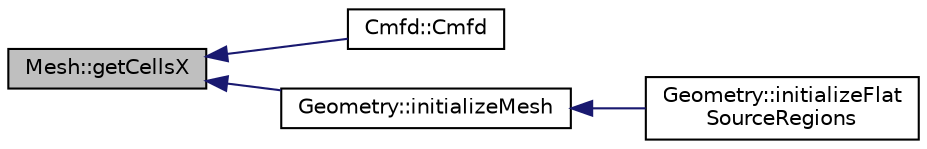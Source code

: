 digraph "Mesh::getCellsX"
{
  edge [fontname="Helvetica",fontsize="10",labelfontname="Helvetica",labelfontsize="10"];
  node [fontname="Helvetica",fontsize="10",shape=record];
  rankdir="LR";
  Node1 [label="Mesh::getCellsX",height=0.2,width=0.4,color="black", fillcolor="grey75", style="filled" fontcolor="black"];
  Node1 -> Node2 [dir="back",color="midnightblue",fontsize="10",style="solid",fontname="Helvetica"];
  Node2 [label="Cmfd::Cmfd",height=0.2,width=0.4,color="black", fillcolor="white", style="filled",URL="$classCmfd.html#a335603297bf627c6eb63ca24cb971a26",tooltip="Constructor initializes boundaries and variables that describe the Cmfd object."];
  Node1 -> Node3 [dir="back",color="midnightblue",fontsize="10",style="solid",fontname="Helvetica"];
  Node3 [label="Geometry::initializeMesh",height=0.2,width=0.4,color="black", fillcolor="white", style="filled",URL="$classGeometry.html#a46c73fdec60562eeadfb92146754f01d",tooltip="This is a recursive method which makes a mesh for solving the Course Mesh Finite Difference (CMFD) di..."];
  Node3 -> Node4 [dir="back",color="midnightblue",fontsize="10",style="solid",fontname="Helvetica"];
  Node4 [label="Geometry::initializeFlat\lSourceRegions",height=0.2,width=0.4,color="black", fillcolor="white", style="filled",URL="$classGeometry.html#ad951597b0a94c3f4c43db865ae30218d",tooltip="Compute the number of flat source regions in the Geometry and initialize arrays for FSR IDs and maps..."];
}

